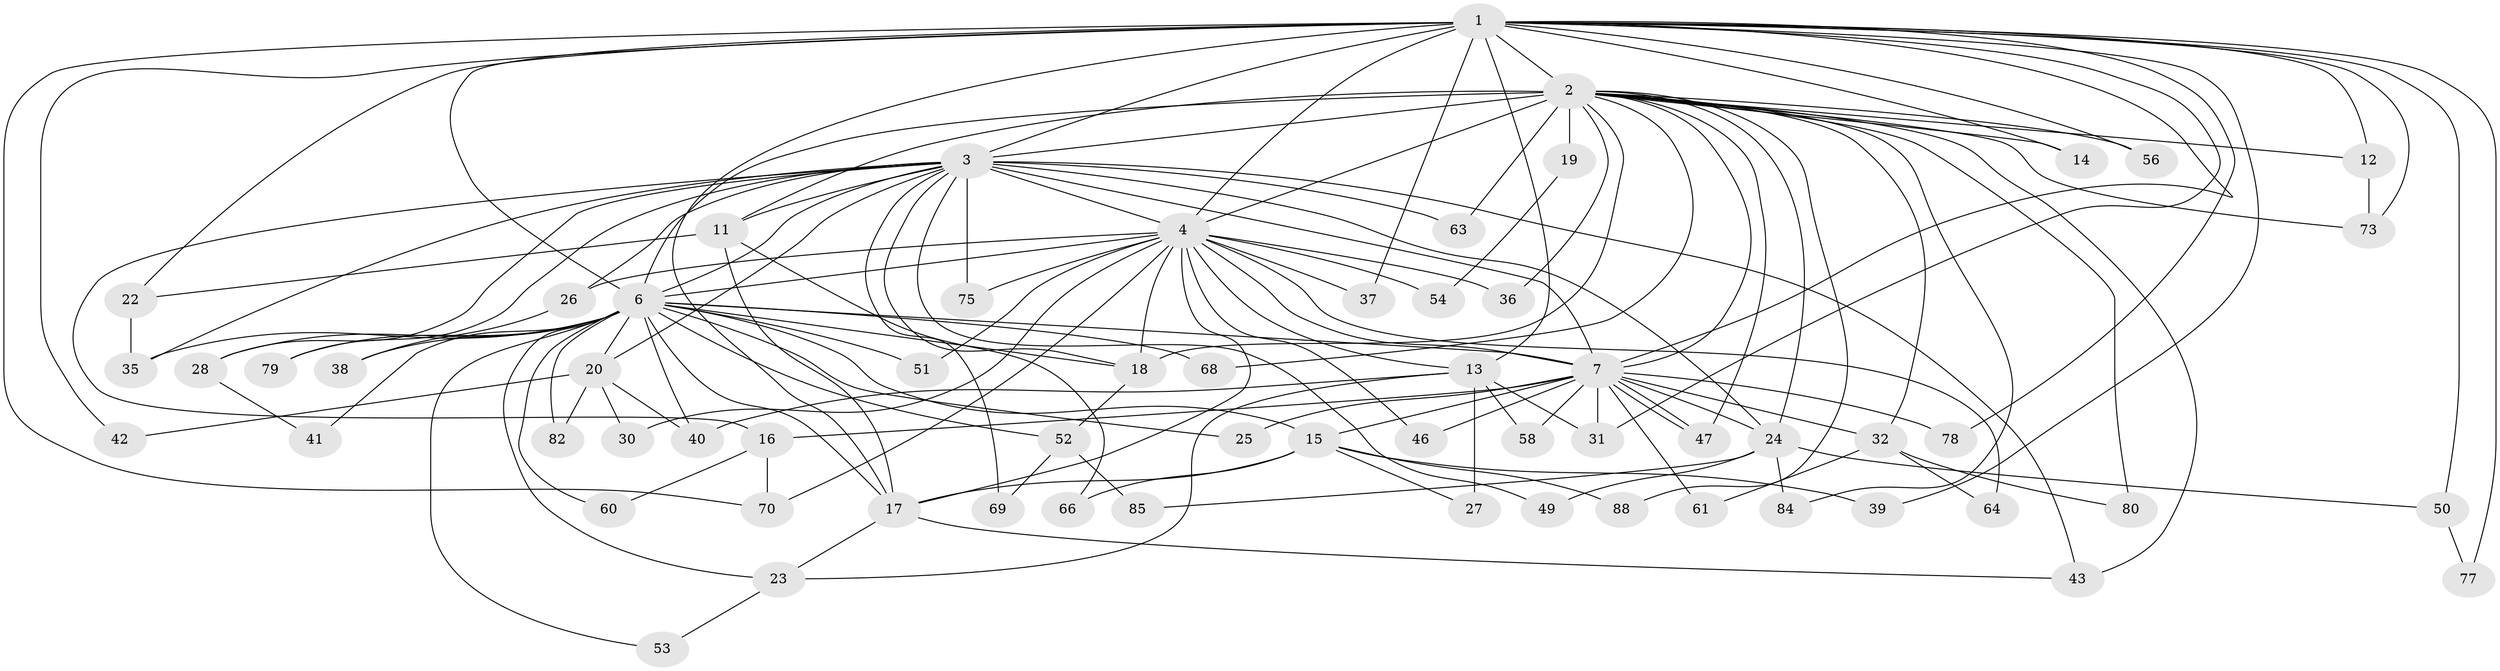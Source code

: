 // Generated by graph-tools (version 1.1) at 2025/23/03/03/25 07:23:39]
// undirected, 63 vertices, 142 edges
graph export_dot {
graph [start="1"]
  node [color=gray90,style=filled];
  1 [super="+9"];
  2 [super="+8"];
  3 [super="+5"];
  4 [super="+29"];
  6 [super="+10"];
  7 [super="+33"];
  11 [super="+65"];
  12 [super="+81"];
  13 [super="+86"];
  14;
  15 [super="+55"];
  16 [super="+87"];
  17 [super="+57"];
  18 [super="+71"];
  19 [super="+34"];
  20 [super="+21"];
  22 [super="+72"];
  23 [super="+45"];
  24 [super="+44"];
  25;
  26;
  27 [super="+59"];
  28;
  30;
  31 [super="+67"];
  32 [super="+62"];
  35;
  36;
  37 [super="+83"];
  38;
  39;
  40 [super="+48"];
  41;
  42;
  43 [super="+74"];
  46;
  47 [super="+76"];
  49;
  50;
  51;
  52;
  53;
  54;
  56;
  58;
  60;
  61;
  63;
  64;
  66;
  68;
  69;
  70;
  73;
  75;
  77;
  78;
  79;
  80;
  82;
  84;
  85;
  88;
  1 -- 2 [weight=4];
  1 -- 3 [weight=4];
  1 -- 4 [weight=2];
  1 -- 6 [weight=4];
  1 -- 7 [weight=2];
  1 -- 12;
  1 -- 14;
  1 -- 70;
  1 -- 73;
  1 -- 13 [weight=2];
  1 -- 77;
  1 -- 78;
  1 -- 22;
  1 -- 31;
  1 -- 37 [weight=2];
  1 -- 39;
  1 -- 42;
  1 -- 50;
  1 -- 56;
  1 -- 17;
  2 -- 3 [weight=4];
  2 -- 4 [weight=2];
  2 -- 6 [weight=4];
  2 -- 7 [weight=2];
  2 -- 12;
  2 -- 32;
  2 -- 36;
  2 -- 43;
  2 -- 63;
  2 -- 80;
  2 -- 88;
  2 -- 68;
  2 -- 11;
  2 -- 73;
  2 -- 14;
  2 -- 18;
  2 -- 19 [weight=2];
  2 -- 84;
  2 -- 24;
  2 -- 56;
  2 -- 47;
  3 -- 4 [weight=2];
  3 -- 6 [weight=4];
  3 -- 7 [weight=2];
  3 -- 20 [weight=2];
  3 -- 49;
  3 -- 63;
  3 -- 75;
  3 -- 79;
  3 -- 69;
  3 -- 11;
  3 -- 16;
  3 -- 26;
  3 -- 28;
  3 -- 35;
  3 -- 43;
  3 -- 18;
  3 -- 24;
  4 -- 6 [weight=2];
  4 -- 7;
  4 -- 13;
  4 -- 17;
  4 -- 26;
  4 -- 30;
  4 -- 36;
  4 -- 37;
  4 -- 46;
  4 -- 54;
  4 -- 64;
  4 -- 70;
  4 -- 75;
  4 -- 18;
  4 -- 51;
  6 -- 7 [weight=3];
  6 -- 15;
  6 -- 35;
  6 -- 38;
  6 -- 52;
  6 -- 79;
  6 -- 68;
  6 -- 17;
  6 -- 18;
  6 -- 82;
  6 -- 25;
  6 -- 28;
  6 -- 40;
  6 -- 41;
  6 -- 51;
  6 -- 53;
  6 -- 60;
  6 -- 20;
  6 -- 23;
  7 -- 15;
  7 -- 16;
  7 -- 24;
  7 -- 25;
  7 -- 32 [weight=2];
  7 -- 46;
  7 -- 47;
  7 -- 47;
  7 -- 61;
  7 -- 78;
  7 -- 31;
  7 -- 58;
  11 -- 22;
  11 -- 66;
  11 -- 17;
  12 -- 73;
  13 -- 23;
  13 -- 27 [weight=2];
  13 -- 31;
  13 -- 40;
  13 -- 58;
  15 -- 27;
  15 -- 39;
  15 -- 66;
  15 -- 88;
  15 -- 17;
  16 -- 60;
  16 -- 70;
  17 -- 23;
  17 -- 43;
  18 -- 52;
  19 -- 54;
  20 -- 30;
  20 -- 42;
  20 -- 82;
  20 -- 40;
  22 -- 35;
  23 -- 53;
  24 -- 50;
  24 -- 84;
  24 -- 85;
  24 -- 49;
  26 -- 38;
  28 -- 41;
  32 -- 61;
  32 -- 64;
  32 -- 80;
  50 -- 77;
  52 -- 69;
  52 -- 85;
}
